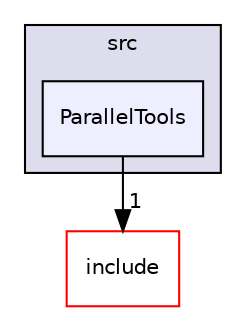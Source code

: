 digraph "ParallelTools" {
  compound=true
  node [ fontsize="10", fontname="Helvetica"];
  edge [ labelfontsize="10", labelfontname="Helvetica"];
  subgraph clusterdir_68267d1309a1af8e8297ef4c3efbcdba {
    graph [ bgcolor="#ddddee", pencolor="black", label="src" fontname="Helvetica", fontsize="10", URL="dir_68267d1309a1af8e8297ef4c3efbcdba.html"]
  dir_eba7ff241c5990776a1a803597b6feed [shape=box, label="ParallelTools", style="filled", fillcolor="#eeeeff", pencolor="black", URL="dir_eba7ff241c5990776a1a803597b6feed.html"];
  }
  dir_d44c64559bbebec7f509842c48db8b23 [shape=box label="include" fillcolor="white" style="filled" color="red" URL="dir_d44c64559bbebec7f509842c48db8b23.html"];
  dir_eba7ff241c5990776a1a803597b6feed->dir_d44c64559bbebec7f509842c48db8b23 [headlabel="1", labeldistance=1.5 headhref="dir_000022_000002.html"];
}
